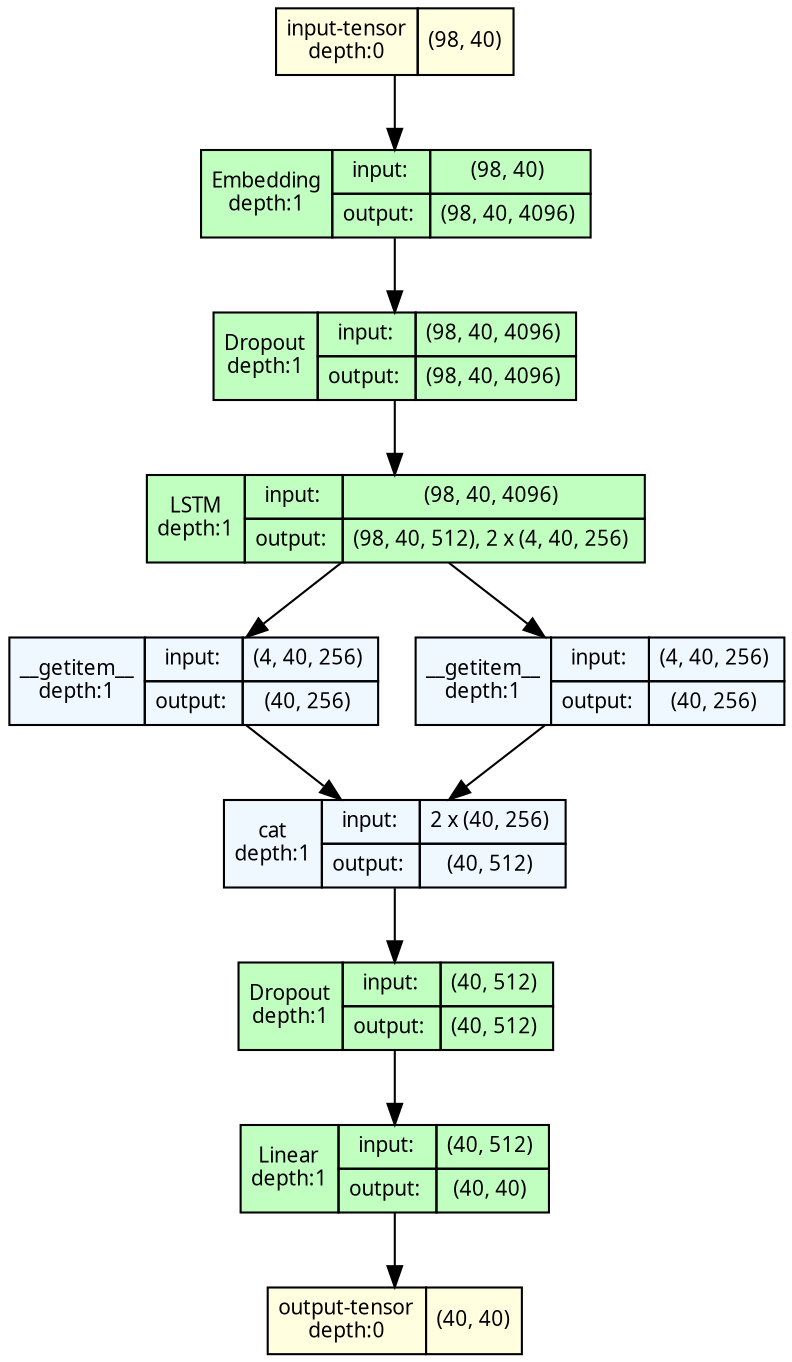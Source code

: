 strict digraph LSTMClassifier {
	graph [ordering=in rankdir=TB size="60.0,60.0"]
	node [align=left fontname="Linux libertine" fontsize=10 height=0.2 margin=0 ranksep=0.1 shape=plaintext style=filled]
	edge [fontsize=10]
	0 [label=<
                    <TABLE BORDER="0" CELLBORDER="1"
                    CELLSPACING="0" CELLPADDING="4">
                        <TR><TD>input-tensor<BR/>depth:0</TD><TD>(98, 40)</TD></TR>
                    </TABLE>> fillcolor=lightyellow]
	1 [label=<
                    <TABLE BORDER="0" CELLBORDER="1"
                    CELLSPACING="0" CELLPADDING="4">
                    <TR>
                        <TD ROWSPAN="2">Embedding<BR/>depth:1</TD>
                        <TD COLSPAN="2">input:</TD>
                        <TD COLSPAN="2">(98, 40) </TD>
                    </TR>
                    <TR>
                        <TD COLSPAN="2">output: </TD>
                        <TD COLSPAN="2">(98, 40, 4096) </TD>
                    </TR>
                    </TABLE>> fillcolor=darkseagreen1]
	2 [label=<
                    <TABLE BORDER="0" CELLBORDER="1"
                    CELLSPACING="0" CELLPADDING="4">
                    <TR>
                        <TD ROWSPAN="2">Dropout<BR/>depth:1</TD>
                        <TD COLSPAN="2">input:</TD>
                        <TD COLSPAN="2">(98, 40, 4096) </TD>
                    </TR>
                    <TR>
                        <TD COLSPAN="2">output: </TD>
                        <TD COLSPAN="2">(98, 40, 4096) </TD>
                    </TR>
                    </TABLE>> fillcolor=darkseagreen1]
	3 [label=<
                    <TABLE BORDER="0" CELLBORDER="1"
                    CELLSPACING="0" CELLPADDING="4">
                    <TR>
                        <TD ROWSPAN="2">LSTM<BR/>depth:1</TD>
                        <TD COLSPAN="2">input:</TD>
                        <TD COLSPAN="2">(98, 40, 4096) </TD>
                    </TR>
                    <TR>
                        <TD COLSPAN="2">output: </TD>
                        <TD COLSPAN="2">(98, 40, 512), 2 x (4, 40, 256) </TD>
                    </TR>
                    </TABLE>> fillcolor=darkseagreen1]
	4 [label=<
                    <TABLE BORDER="0" CELLBORDER="1"
                    CELLSPACING="0" CELLPADDING="4">
                    <TR>
                        <TD ROWSPAN="2">__getitem__<BR/>depth:1</TD>
                        <TD COLSPAN="2">input:</TD>
                        <TD COLSPAN="2">(4, 40, 256) </TD>
                    </TR>
                    <TR>
                        <TD COLSPAN="2">output: </TD>
                        <TD COLSPAN="2">(40, 256) </TD>
                    </TR>
                    </TABLE>> fillcolor=aliceblue]
	5 [label=<
                    <TABLE BORDER="0" CELLBORDER="1"
                    CELLSPACING="0" CELLPADDING="4">
                    <TR>
                        <TD ROWSPAN="2">__getitem__<BR/>depth:1</TD>
                        <TD COLSPAN="2">input:</TD>
                        <TD COLSPAN="2">(4, 40, 256) </TD>
                    </TR>
                    <TR>
                        <TD COLSPAN="2">output: </TD>
                        <TD COLSPAN="2">(40, 256) </TD>
                    </TR>
                    </TABLE>> fillcolor=aliceblue]
	6 [label=<
                    <TABLE BORDER="0" CELLBORDER="1"
                    CELLSPACING="0" CELLPADDING="4">
                    <TR>
                        <TD ROWSPAN="2">cat<BR/>depth:1</TD>
                        <TD COLSPAN="2">input:</TD>
                        <TD COLSPAN="2">2 x (40, 256) </TD>
                    </TR>
                    <TR>
                        <TD COLSPAN="2">output: </TD>
                        <TD COLSPAN="2">(40, 512) </TD>
                    </TR>
                    </TABLE>> fillcolor=aliceblue]
	7 [label=<
                    <TABLE BORDER="0" CELLBORDER="1"
                    CELLSPACING="0" CELLPADDING="4">
                    <TR>
                        <TD ROWSPAN="2">Dropout<BR/>depth:1</TD>
                        <TD COLSPAN="2">input:</TD>
                        <TD COLSPAN="2">(40, 512) </TD>
                    </TR>
                    <TR>
                        <TD COLSPAN="2">output: </TD>
                        <TD COLSPAN="2">(40, 512) </TD>
                    </TR>
                    </TABLE>> fillcolor=darkseagreen1]
	8 [label=<
                    <TABLE BORDER="0" CELLBORDER="1"
                    CELLSPACING="0" CELLPADDING="4">
                    <TR>
                        <TD ROWSPAN="2">Linear<BR/>depth:1</TD>
                        <TD COLSPAN="2">input:</TD>
                        <TD COLSPAN="2">(40, 512) </TD>
                    </TR>
                    <TR>
                        <TD COLSPAN="2">output: </TD>
                        <TD COLSPAN="2">(40, 40) </TD>
                    </TR>
                    </TABLE>> fillcolor=darkseagreen1]
	9 [label=<
                    <TABLE BORDER="0" CELLBORDER="1"
                    CELLSPACING="0" CELLPADDING="4">
                        <TR><TD>output-tensor<BR/>depth:0</TD><TD>(40, 40)</TD></TR>
                    </TABLE>> fillcolor=lightyellow]
	0 -> 1
	1 -> 2
	2 -> 3
	3 -> 4
	3 -> 5
	4 -> 6
	5 -> 6
	6 -> 7
	7 -> 8
	8 -> 9
}
